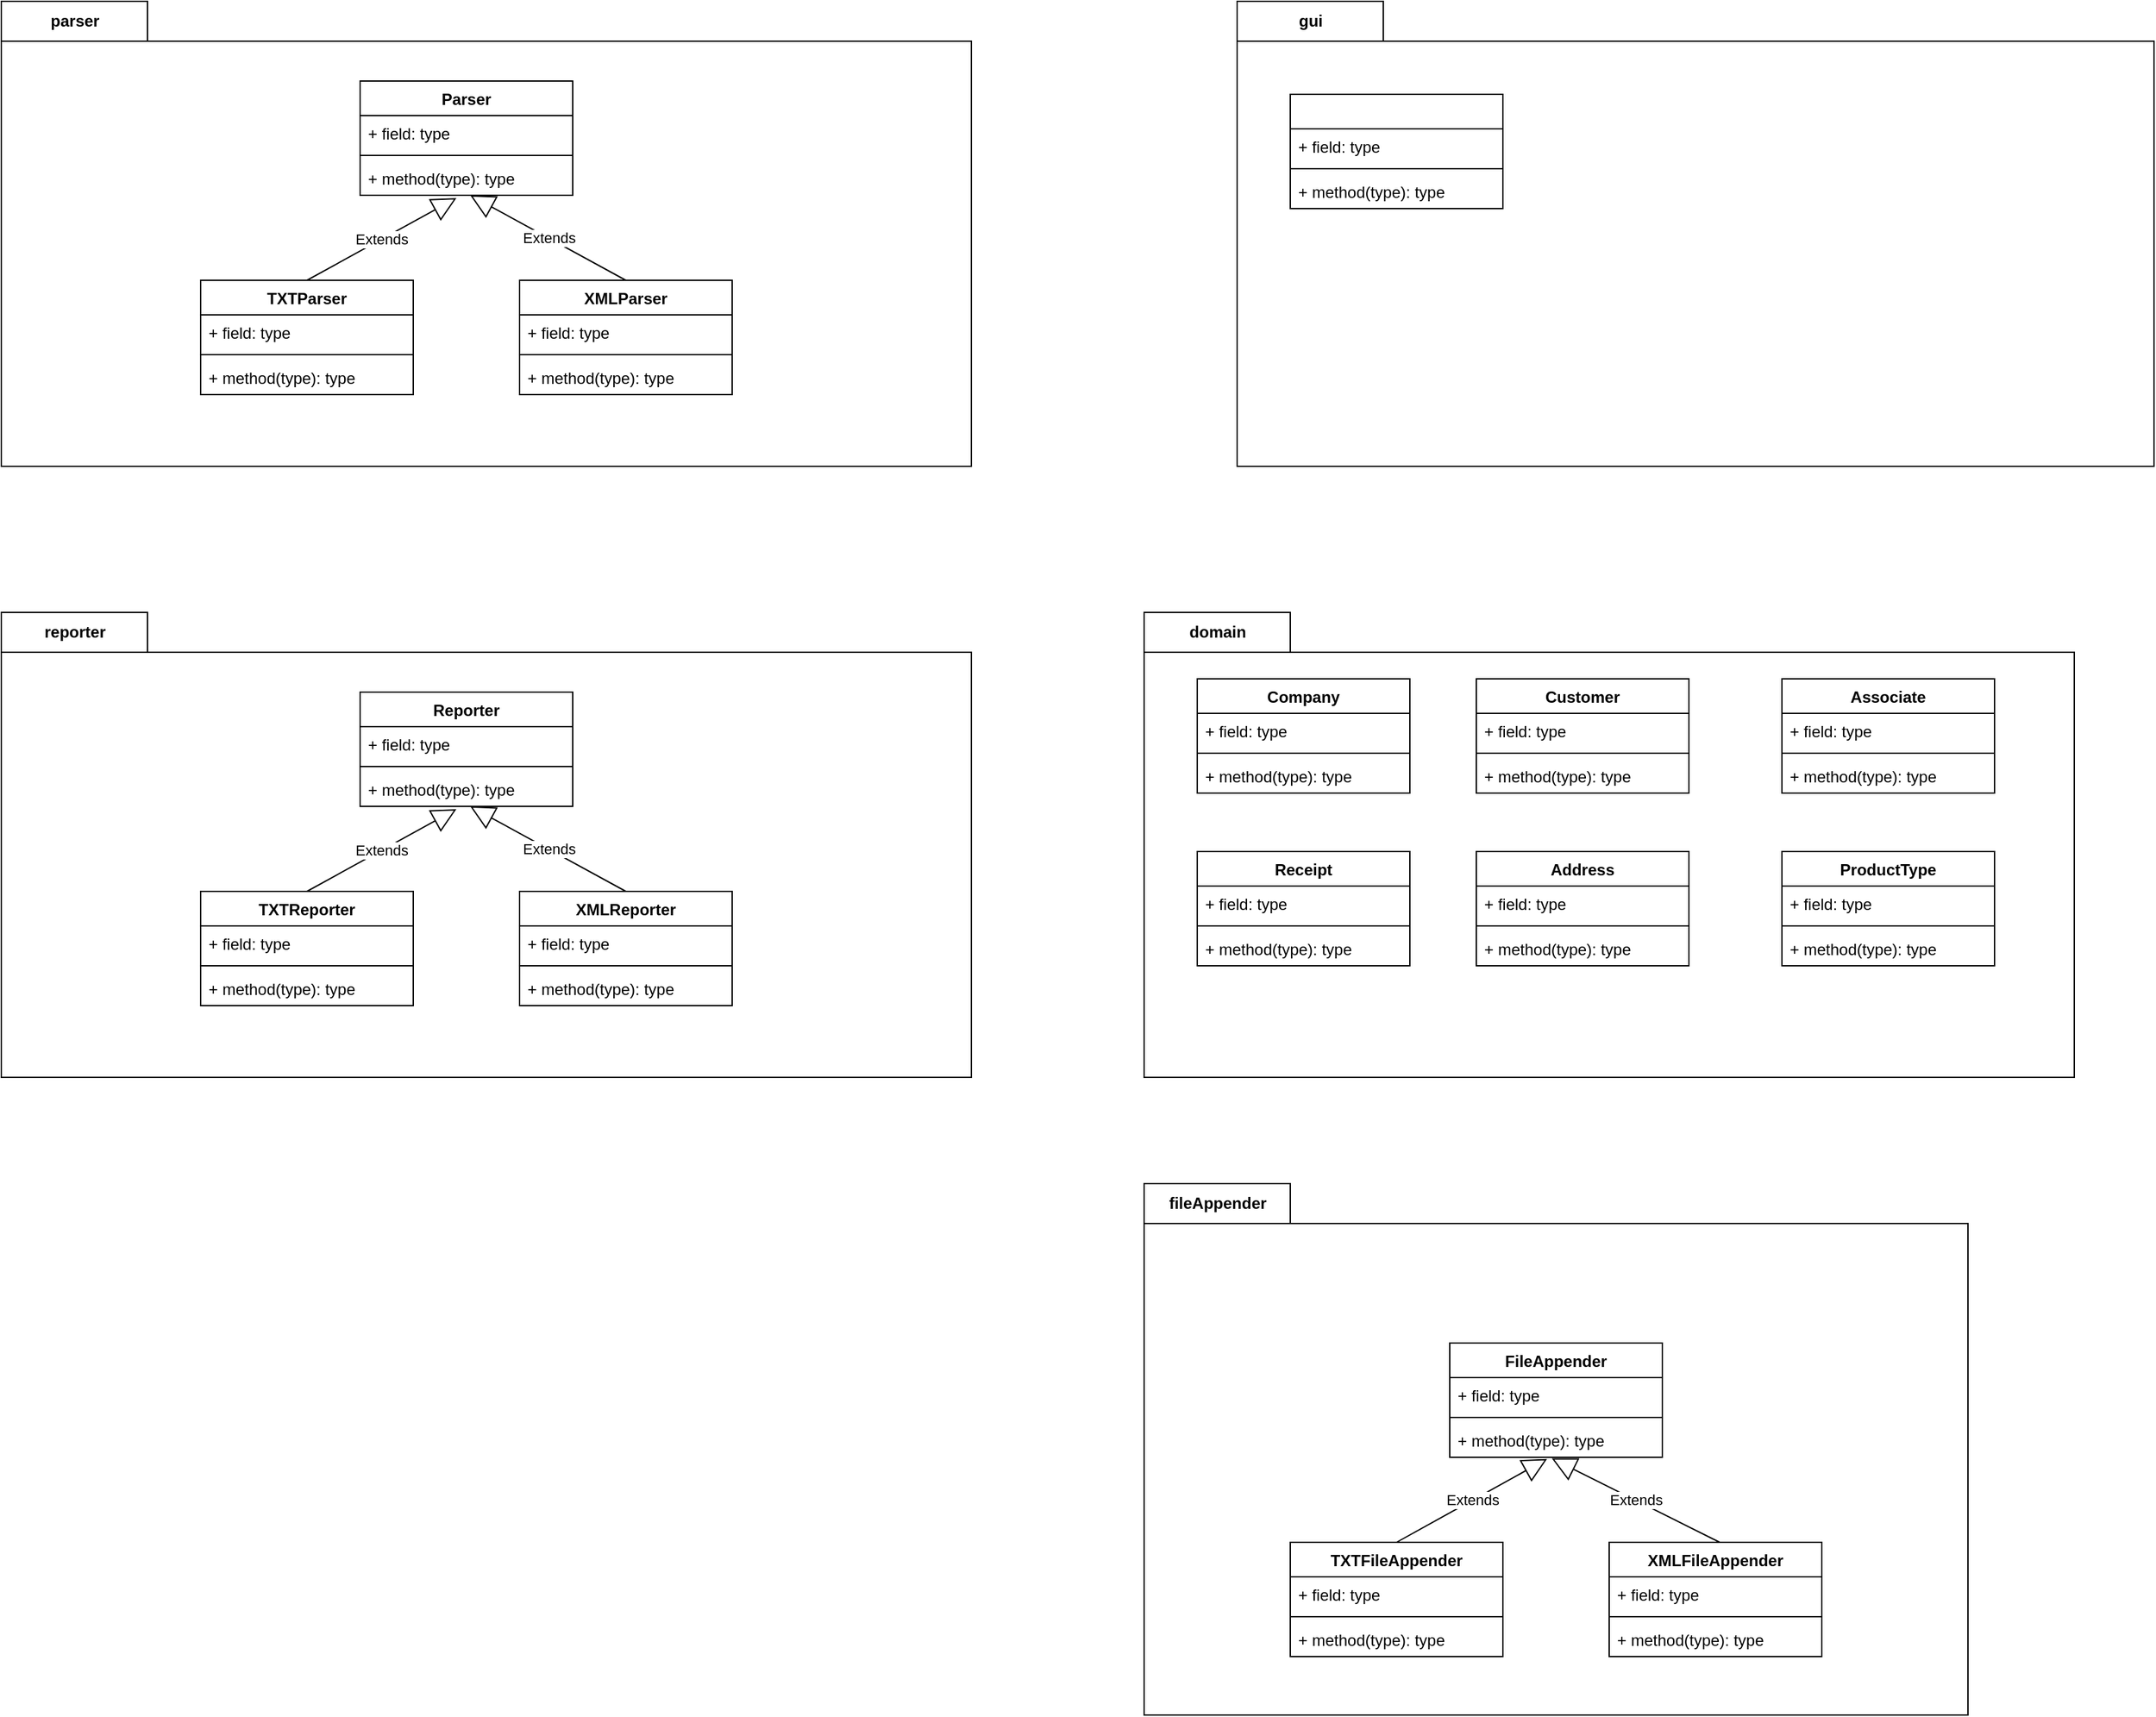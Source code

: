 <mxfile version="20.5.3" type="embed"><diagram id="az_EpOkHJ6Ip5lCJ_Po7" name="Page-1"><mxGraphModel dx="745" dy="403" grid="1" gridSize="10" guides="1" tooltips="1" connect="1" arrows="1" fold="1" page="1" pageScale="1" pageWidth="2000" pageHeight="2000" math="0" shadow="0"><root><mxCell id="0"/><mxCell id="1" parent="0"/><mxCell id="3" value="parser" style="shape=folder;fontStyle=1;tabWidth=110;tabHeight=30;tabPosition=left;html=1;boundedLbl=1;labelInHeader=1;container=1;collapsible=0;recursiveResize=0;" parent="1" vertex="1"><mxGeometry x="170" y="630" width="730" height="350" as="geometry"/></mxCell><mxCell id="5" value="Parser" style="swimlane;fontStyle=1;align=center;verticalAlign=top;childLayout=stackLayout;horizontal=1;startSize=26;horizontalStack=0;resizeParent=1;resizeParentMax=0;resizeLast=0;collapsible=1;marginBottom=0;" parent="3" vertex="1"><mxGeometry x="270" y="60" width="160" height="86" as="geometry"/></mxCell><mxCell id="6" value="+ field: type" style="text;strokeColor=none;fillColor=none;align=left;verticalAlign=top;spacingLeft=4;spacingRight=4;overflow=hidden;rotatable=0;points=[[0,0.5],[1,0.5]];portConstraint=eastwest;" parent="5" vertex="1"><mxGeometry y="26" width="160" height="26" as="geometry"/></mxCell><mxCell id="7" value="" style="line;strokeWidth=1;fillColor=none;align=left;verticalAlign=middle;spacingTop=-1;spacingLeft=3;spacingRight=3;rotatable=0;labelPosition=right;points=[];portConstraint=eastwest;strokeColor=inherit;" parent="5" vertex="1"><mxGeometry y="52" width="160" height="8" as="geometry"/></mxCell><mxCell id="8" value="+ method(type): type" style="text;strokeColor=none;fillColor=none;align=left;verticalAlign=top;spacingLeft=4;spacingRight=4;overflow=hidden;rotatable=0;points=[[0,0.5],[1,0.5]];portConstraint=eastwest;" parent="5" vertex="1"><mxGeometry y="60" width="160" height="26" as="geometry"/></mxCell><mxCell id="9" value="TXTParser" style="swimlane;fontStyle=1;align=center;verticalAlign=top;childLayout=stackLayout;horizontal=1;startSize=26;horizontalStack=0;resizeParent=1;resizeParentMax=0;resizeLast=0;collapsible=1;marginBottom=0;" parent="3" vertex="1"><mxGeometry x="150" y="210" width="160" height="86" as="geometry"/></mxCell><mxCell id="10" value="+ field: type" style="text;strokeColor=none;fillColor=none;align=left;verticalAlign=top;spacingLeft=4;spacingRight=4;overflow=hidden;rotatable=0;points=[[0,0.5],[1,0.5]];portConstraint=eastwest;" parent="9" vertex="1"><mxGeometry y="26" width="160" height="26" as="geometry"/></mxCell><mxCell id="11" value="" style="line;strokeWidth=1;fillColor=none;align=left;verticalAlign=middle;spacingTop=-1;spacingLeft=3;spacingRight=3;rotatable=0;labelPosition=right;points=[];portConstraint=eastwest;strokeColor=inherit;" parent="9" vertex="1"><mxGeometry y="52" width="160" height="8" as="geometry"/></mxCell><mxCell id="12" value="+ method(type): type" style="text;strokeColor=none;fillColor=none;align=left;verticalAlign=top;spacingLeft=4;spacingRight=4;overflow=hidden;rotatable=0;points=[[0,0.5],[1,0.5]];portConstraint=eastwest;" parent="9" vertex="1"><mxGeometry y="60" width="160" height="26" as="geometry"/></mxCell><mxCell id="13" value="XMLParser" style="swimlane;fontStyle=1;align=center;verticalAlign=top;childLayout=stackLayout;horizontal=1;startSize=26;horizontalStack=0;resizeParent=1;resizeParentMax=0;resizeLast=0;collapsible=1;marginBottom=0;" parent="3" vertex="1"><mxGeometry x="390" y="210" width="160" height="86" as="geometry"/></mxCell><mxCell id="14" value="+ field: type" style="text;strokeColor=none;fillColor=none;align=left;verticalAlign=top;spacingLeft=4;spacingRight=4;overflow=hidden;rotatable=0;points=[[0,0.5],[1,0.5]];portConstraint=eastwest;" parent="13" vertex="1"><mxGeometry y="26" width="160" height="26" as="geometry"/></mxCell><mxCell id="15" value="" style="line;strokeWidth=1;fillColor=none;align=left;verticalAlign=middle;spacingTop=-1;spacingLeft=3;spacingRight=3;rotatable=0;labelPosition=right;points=[];portConstraint=eastwest;strokeColor=inherit;" parent="13" vertex="1"><mxGeometry y="52" width="160" height="8" as="geometry"/></mxCell><mxCell id="16" value="+ method(type): type" style="text;strokeColor=none;fillColor=none;align=left;verticalAlign=top;spacingLeft=4;spacingRight=4;overflow=hidden;rotatable=0;points=[[0,0.5],[1,0.5]];portConstraint=eastwest;" parent="13" vertex="1"><mxGeometry y="60" width="160" height="26" as="geometry"/></mxCell><mxCell id="17" value="Extends" style="endArrow=block;endSize=16;endFill=0;html=1;exitX=0.5;exitY=0;exitDx=0;exitDy=0;entryX=0.453;entryY=1.08;entryDx=0;entryDy=0;entryPerimeter=0;" parent="3" source="9" target="8" edge="1"><mxGeometry width="160" relative="1" as="geometry"><mxPoint x="320" y="150" as="sourcePoint"/><mxPoint x="480" y="150" as="targetPoint"/></mxGeometry></mxCell><mxCell id="18" value="Extends" style="endArrow=block;endSize=16;endFill=0;html=1;exitX=0.5;exitY=0;exitDx=0;exitDy=0;entryX=0.518;entryY=1;entryDx=0;entryDy=0;entryPerimeter=0;" parent="3" source="13" target="8" edge="1"><mxGeometry width="160" relative="1" as="geometry"><mxPoint x="320" y="150" as="sourcePoint"/><mxPoint x="480" y="150" as="targetPoint"/></mxGeometry></mxCell><mxCell id="19" value="reporter" style="shape=folder;fontStyle=1;tabWidth=110;tabHeight=30;tabPosition=left;html=1;boundedLbl=1;labelInHeader=1;container=1;collapsible=0;recursiveResize=0;" parent="1" vertex="1"><mxGeometry x="170" y="1090" width="730" height="350" as="geometry"/></mxCell><mxCell id="20" value="Reporter" style="swimlane;fontStyle=1;align=center;verticalAlign=top;childLayout=stackLayout;horizontal=1;startSize=26;horizontalStack=0;resizeParent=1;resizeParentMax=0;resizeLast=0;collapsible=1;marginBottom=0;" parent="19" vertex="1"><mxGeometry x="270" y="60" width="160" height="86" as="geometry"/></mxCell><mxCell id="21" value="+ field: type" style="text;strokeColor=none;fillColor=none;align=left;verticalAlign=top;spacingLeft=4;spacingRight=4;overflow=hidden;rotatable=0;points=[[0,0.5],[1,0.5]];portConstraint=eastwest;" parent="20" vertex="1"><mxGeometry y="26" width="160" height="26" as="geometry"/></mxCell><mxCell id="22" value="" style="line;strokeWidth=1;fillColor=none;align=left;verticalAlign=middle;spacingTop=-1;spacingLeft=3;spacingRight=3;rotatable=0;labelPosition=right;points=[];portConstraint=eastwest;strokeColor=inherit;" parent="20" vertex="1"><mxGeometry y="52" width="160" height="8" as="geometry"/></mxCell><mxCell id="23" value="+ method(type): type" style="text;strokeColor=none;fillColor=none;align=left;verticalAlign=top;spacingLeft=4;spacingRight=4;overflow=hidden;rotatable=0;points=[[0,0.5],[1,0.5]];portConstraint=eastwest;" parent="20" vertex="1"><mxGeometry y="60" width="160" height="26" as="geometry"/></mxCell><mxCell id="24" value="TXTReporter" style="swimlane;fontStyle=1;align=center;verticalAlign=top;childLayout=stackLayout;horizontal=1;startSize=26;horizontalStack=0;resizeParent=1;resizeParentMax=0;resizeLast=0;collapsible=1;marginBottom=0;" parent="19" vertex="1"><mxGeometry x="150" y="210" width="160" height="86" as="geometry"/></mxCell><mxCell id="25" value="+ field: type" style="text;strokeColor=none;fillColor=none;align=left;verticalAlign=top;spacingLeft=4;spacingRight=4;overflow=hidden;rotatable=0;points=[[0,0.5],[1,0.5]];portConstraint=eastwest;" parent="24" vertex="1"><mxGeometry y="26" width="160" height="26" as="geometry"/></mxCell><mxCell id="26" value="" style="line;strokeWidth=1;fillColor=none;align=left;verticalAlign=middle;spacingTop=-1;spacingLeft=3;spacingRight=3;rotatable=0;labelPosition=right;points=[];portConstraint=eastwest;strokeColor=inherit;" parent="24" vertex="1"><mxGeometry y="52" width="160" height="8" as="geometry"/></mxCell><mxCell id="27" value="+ method(type): type" style="text;strokeColor=none;fillColor=none;align=left;verticalAlign=top;spacingLeft=4;spacingRight=4;overflow=hidden;rotatable=0;points=[[0,0.5],[1,0.5]];portConstraint=eastwest;" parent="24" vertex="1"><mxGeometry y="60" width="160" height="26" as="geometry"/></mxCell><mxCell id="28" value="XMLReporter" style="swimlane;fontStyle=1;align=center;verticalAlign=top;childLayout=stackLayout;horizontal=1;startSize=26;horizontalStack=0;resizeParent=1;resizeParentMax=0;resizeLast=0;collapsible=1;marginBottom=0;" parent="19" vertex="1"><mxGeometry x="390" y="210" width="160" height="86" as="geometry"/></mxCell><mxCell id="29" value="+ field: type" style="text;strokeColor=none;fillColor=none;align=left;verticalAlign=top;spacingLeft=4;spacingRight=4;overflow=hidden;rotatable=0;points=[[0,0.5],[1,0.5]];portConstraint=eastwest;" parent="28" vertex="1"><mxGeometry y="26" width="160" height="26" as="geometry"/></mxCell><mxCell id="30" value="" style="line;strokeWidth=1;fillColor=none;align=left;verticalAlign=middle;spacingTop=-1;spacingLeft=3;spacingRight=3;rotatable=0;labelPosition=right;points=[];portConstraint=eastwest;strokeColor=inherit;" parent="28" vertex="1"><mxGeometry y="52" width="160" height="8" as="geometry"/></mxCell><mxCell id="31" value="+ method(type): type" style="text;strokeColor=none;fillColor=none;align=left;verticalAlign=top;spacingLeft=4;spacingRight=4;overflow=hidden;rotatable=0;points=[[0,0.5],[1,0.5]];portConstraint=eastwest;" parent="28" vertex="1"><mxGeometry y="60" width="160" height="26" as="geometry"/></mxCell><mxCell id="32" value="Extends" style="endArrow=block;endSize=16;endFill=0;html=1;exitX=0.5;exitY=0;exitDx=0;exitDy=0;entryX=0.453;entryY=1.08;entryDx=0;entryDy=0;entryPerimeter=0;" parent="19" source="24" target="23" edge="1"><mxGeometry width="160" relative="1" as="geometry"><mxPoint x="320" y="150" as="sourcePoint"/><mxPoint x="480" y="150" as="targetPoint"/></mxGeometry></mxCell><mxCell id="33" value="Extends" style="endArrow=block;endSize=16;endFill=0;html=1;exitX=0.5;exitY=0;exitDx=0;exitDy=0;entryX=0.518;entryY=1;entryDx=0;entryDy=0;entryPerimeter=0;" parent="19" source="28" target="23" edge="1"><mxGeometry width="160" relative="1" as="geometry"><mxPoint x="320" y="150" as="sourcePoint"/><mxPoint x="480" y="150" as="targetPoint"/></mxGeometry></mxCell><mxCell id="34" value="gui" style="shape=folder;fontStyle=1;tabWidth=110;tabHeight=30;tabPosition=left;html=1;boundedLbl=1;labelInHeader=1;container=1;collapsible=0;recursiveResize=0;" parent="1" vertex="1"><mxGeometry x="1100" y="630" width="690" height="350" as="geometry"/></mxCell><mxCell id="36" value="" style="swimlane;fontStyle=1;align=center;verticalAlign=top;childLayout=stackLayout;horizontal=1;startSize=26;horizontalStack=0;resizeParent=1;resizeParentMax=0;resizeLast=0;collapsible=1;marginBottom=0;" parent="34" vertex="1"><mxGeometry x="40" y="70" width="160" height="86" as="geometry"/></mxCell><mxCell id="37" value="+ field: type" style="text;strokeColor=none;fillColor=none;align=left;verticalAlign=top;spacingLeft=4;spacingRight=4;overflow=hidden;rotatable=0;points=[[0,0.5],[1,0.5]];portConstraint=eastwest;" parent="36" vertex="1"><mxGeometry y="26" width="160" height="26" as="geometry"/></mxCell><mxCell id="38" value="" style="line;strokeWidth=1;fillColor=none;align=left;verticalAlign=middle;spacingTop=-1;spacingLeft=3;spacingRight=3;rotatable=0;labelPosition=right;points=[];portConstraint=eastwest;strokeColor=inherit;" parent="36" vertex="1"><mxGeometry y="52" width="160" height="8" as="geometry"/></mxCell><mxCell id="39" value="+ method(type): type" style="text;strokeColor=none;fillColor=none;align=left;verticalAlign=top;spacingLeft=4;spacingRight=4;overflow=hidden;rotatable=0;points=[[0,0.5],[1,0.5]];portConstraint=eastwest;" parent="36" vertex="1"><mxGeometry y="60" width="160" height="26" as="geometry"/></mxCell><mxCell id="40" value="domain" style="shape=folder;fontStyle=1;tabWidth=110;tabHeight=30;tabPosition=left;html=1;boundedLbl=1;labelInHeader=1;container=1;collapsible=0;recursiveResize=0;" parent="1" vertex="1"><mxGeometry x="1030" y="1090" width="700" height="350" as="geometry"/></mxCell><mxCell id="42" value="Company" style="swimlane;fontStyle=1;align=center;verticalAlign=top;childLayout=stackLayout;horizontal=1;startSize=26;horizontalStack=0;resizeParent=1;resizeParentMax=0;resizeLast=0;collapsible=1;marginBottom=0;" parent="40" vertex="1"><mxGeometry x="40" y="50" width="160" height="86" as="geometry"/></mxCell><mxCell id="43" value="+ field: type" style="text;strokeColor=none;fillColor=none;align=left;verticalAlign=top;spacingLeft=4;spacingRight=4;overflow=hidden;rotatable=0;points=[[0,0.5],[1,0.5]];portConstraint=eastwest;" parent="42" vertex="1"><mxGeometry y="26" width="160" height="26" as="geometry"/></mxCell><mxCell id="44" value="" style="line;strokeWidth=1;fillColor=none;align=left;verticalAlign=middle;spacingTop=-1;spacingLeft=3;spacingRight=3;rotatable=0;labelPosition=right;points=[];portConstraint=eastwest;strokeColor=inherit;" parent="42" vertex="1"><mxGeometry y="52" width="160" height="8" as="geometry"/></mxCell><mxCell id="45" value="+ method(type): type" style="text;strokeColor=none;fillColor=none;align=left;verticalAlign=top;spacingLeft=4;spacingRight=4;overflow=hidden;rotatable=0;points=[[0,0.5],[1,0.5]];portConstraint=eastwest;" parent="42" vertex="1"><mxGeometry y="60" width="160" height="26" as="geometry"/></mxCell><mxCell id="46" value="Customer" style="swimlane;fontStyle=1;align=center;verticalAlign=top;childLayout=stackLayout;horizontal=1;startSize=26;horizontalStack=0;resizeParent=1;resizeParentMax=0;resizeLast=0;collapsible=1;marginBottom=0;" parent="40" vertex="1"><mxGeometry x="250" y="50" width="160" height="86" as="geometry"/></mxCell><mxCell id="47" value="+ field: type" style="text;strokeColor=none;fillColor=none;align=left;verticalAlign=top;spacingLeft=4;spacingRight=4;overflow=hidden;rotatable=0;points=[[0,0.5],[1,0.5]];portConstraint=eastwest;" parent="46" vertex="1"><mxGeometry y="26" width="160" height="26" as="geometry"/></mxCell><mxCell id="48" value="" style="line;strokeWidth=1;fillColor=none;align=left;verticalAlign=middle;spacingTop=-1;spacingLeft=3;spacingRight=3;rotatable=0;labelPosition=right;points=[];portConstraint=eastwest;strokeColor=inherit;" parent="46" vertex="1"><mxGeometry y="52" width="160" height="8" as="geometry"/></mxCell><mxCell id="49" value="+ method(type): type" style="text;strokeColor=none;fillColor=none;align=left;verticalAlign=top;spacingLeft=4;spacingRight=4;overflow=hidden;rotatable=0;points=[[0,0.5],[1,0.5]];portConstraint=eastwest;" parent="46" vertex="1"><mxGeometry y="60" width="160" height="26" as="geometry"/></mxCell><mxCell id="50" value="Associate" style="swimlane;fontStyle=1;align=center;verticalAlign=top;childLayout=stackLayout;horizontal=1;startSize=26;horizontalStack=0;resizeParent=1;resizeParentMax=0;resizeLast=0;collapsible=1;marginBottom=0;" parent="40" vertex="1"><mxGeometry x="480" y="50" width="160" height="86" as="geometry"><mxRectangle x="480" y="50" width="70" height="30" as="alternateBounds"/></mxGeometry></mxCell><mxCell id="51" value="+ field: type" style="text;strokeColor=none;fillColor=none;align=left;verticalAlign=top;spacingLeft=4;spacingRight=4;overflow=hidden;rotatable=0;points=[[0,0.5],[1,0.5]];portConstraint=eastwest;" parent="50" vertex="1"><mxGeometry y="26" width="160" height="26" as="geometry"/></mxCell><mxCell id="52" value="" style="line;strokeWidth=1;fillColor=none;align=left;verticalAlign=middle;spacingTop=-1;spacingLeft=3;spacingRight=3;rotatable=0;labelPosition=right;points=[];portConstraint=eastwest;strokeColor=inherit;" parent="50" vertex="1"><mxGeometry y="52" width="160" height="8" as="geometry"/></mxCell><mxCell id="53" value="+ method(type): type" style="text;strokeColor=none;fillColor=none;align=left;verticalAlign=top;spacingLeft=4;spacingRight=4;overflow=hidden;rotatable=0;points=[[0,0.5],[1,0.5]];portConstraint=eastwest;" parent="50" vertex="1"><mxGeometry y="60" width="160" height="26" as="geometry"/></mxCell><mxCell id="54" value="Receipt" style="swimlane;fontStyle=1;align=center;verticalAlign=top;childLayout=stackLayout;horizontal=1;startSize=26;horizontalStack=0;resizeParent=1;resizeParentMax=0;resizeLast=0;collapsible=1;marginBottom=0;" parent="40" vertex="1"><mxGeometry x="40" y="180" width="160" height="86" as="geometry"/></mxCell><mxCell id="55" value="+ field: type" style="text;strokeColor=none;fillColor=none;align=left;verticalAlign=top;spacingLeft=4;spacingRight=4;overflow=hidden;rotatable=0;points=[[0,0.5],[1,0.5]];portConstraint=eastwest;" parent="54" vertex="1"><mxGeometry y="26" width="160" height="26" as="geometry"/></mxCell><mxCell id="56" value="" style="line;strokeWidth=1;fillColor=none;align=left;verticalAlign=middle;spacingTop=-1;spacingLeft=3;spacingRight=3;rotatable=0;labelPosition=right;points=[];portConstraint=eastwest;strokeColor=inherit;" parent="54" vertex="1"><mxGeometry y="52" width="160" height="8" as="geometry"/></mxCell><mxCell id="57" value="+ method(type): type" style="text;strokeColor=none;fillColor=none;align=left;verticalAlign=top;spacingLeft=4;spacingRight=4;overflow=hidden;rotatable=0;points=[[0,0.5],[1,0.5]];portConstraint=eastwest;" parent="54" vertex="1"><mxGeometry y="60" width="160" height="26" as="geometry"/></mxCell><mxCell id="58" value="Address&#10;" style="swimlane;fontStyle=1;align=center;verticalAlign=top;childLayout=stackLayout;horizontal=1;startSize=26;horizontalStack=0;resizeParent=1;resizeParentMax=0;resizeLast=0;collapsible=1;marginBottom=0;" parent="40" vertex="1"><mxGeometry x="250" y="180" width="160" height="86" as="geometry"/></mxCell><mxCell id="59" value="+ field: type" style="text;strokeColor=none;fillColor=none;align=left;verticalAlign=top;spacingLeft=4;spacingRight=4;overflow=hidden;rotatable=0;points=[[0,0.5],[1,0.5]];portConstraint=eastwest;" parent="58" vertex="1"><mxGeometry y="26" width="160" height="26" as="geometry"/></mxCell><mxCell id="60" value="" style="line;strokeWidth=1;fillColor=none;align=left;verticalAlign=middle;spacingTop=-1;spacingLeft=3;spacingRight=3;rotatable=0;labelPosition=right;points=[];portConstraint=eastwest;strokeColor=inherit;" parent="58" vertex="1"><mxGeometry y="52" width="160" height="8" as="geometry"/></mxCell><mxCell id="61" value="+ method(type): type" style="text;strokeColor=none;fillColor=none;align=left;verticalAlign=top;spacingLeft=4;spacingRight=4;overflow=hidden;rotatable=0;points=[[0,0.5],[1,0.5]];portConstraint=eastwest;" parent="58" vertex="1"><mxGeometry y="60" width="160" height="26" as="geometry"/></mxCell><mxCell id="62" value="ProductType" style="swimlane;fontStyle=1;align=center;verticalAlign=top;childLayout=stackLayout;horizontal=1;startSize=26;horizontalStack=0;resizeParent=1;resizeParentMax=0;resizeLast=0;collapsible=1;marginBottom=0;" parent="40" vertex="1"><mxGeometry x="480" y="180" width="160" height="86" as="geometry"/></mxCell><mxCell id="63" value="+ field: type" style="text;strokeColor=none;fillColor=none;align=left;verticalAlign=top;spacingLeft=4;spacingRight=4;overflow=hidden;rotatable=0;points=[[0,0.5],[1,0.5]];portConstraint=eastwest;" parent="62" vertex="1"><mxGeometry y="26" width="160" height="26" as="geometry"/></mxCell><mxCell id="64" value="" style="line;strokeWidth=1;fillColor=none;align=left;verticalAlign=middle;spacingTop=-1;spacingLeft=3;spacingRight=3;rotatable=0;labelPosition=right;points=[];portConstraint=eastwest;strokeColor=inherit;" parent="62" vertex="1"><mxGeometry y="52" width="160" height="8" as="geometry"/></mxCell><mxCell id="65" value="+ method(type): type" style="text;strokeColor=none;fillColor=none;align=left;verticalAlign=top;spacingLeft=4;spacingRight=4;overflow=hidden;rotatable=0;points=[[0,0.5],[1,0.5]];portConstraint=eastwest;" parent="62" vertex="1"><mxGeometry y="60" width="160" height="26" as="geometry"/></mxCell><mxCell id="66" value="fileAppender&lt;br&gt;" style="shape=folder;fontStyle=1;tabWidth=110;tabHeight=30;tabPosition=left;html=1;boundedLbl=1;labelInHeader=1;container=1;collapsible=0;recursiveResize=0;" vertex="1" parent="1"><mxGeometry x="1030" y="1520" width="620" height="400" as="geometry"/></mxCell><mxCell id="76" value="FileAppender" style="swimlane;fontStyle=1;align=center;verticalAlign=top;childLayout=stackLayout;horizontal=1;startSize=26;horizontalStack=0;resizeParent=1;resizeParentMax=0;resizeLast=0;collapsible=1;marginBottom=0;" vertex="1" parent="66"><mxGeometry x="230" y="120" width="160" height="86" as="geometry"/></mxCell><mxCell id="77" value="+ field: type" style="text;strokeColor=none;fillColor=none;align=left;verticalAlign=top;spacingLeft=4;spacingRight=4;overflow=hidden;rotatable=0;points=[[0,0.5],[1,0.5]];portConstraint=eastwest;" vertex="1" parent="76"><mxGeometry y="26" width="160" height="26" as="geometry"/></mxCell><mxCell id="78" value="" style="line;strokeWidth=1;fillColor=none;align=left;verticalAlign=middle;spacingTop=-1;spacingLeft=3;spacingRight=3;rotatable=0;labelPosition=right;points=[];portConstraint=eastwest;strokeColor=inherit;" vertex="1" parent="76"><mxGeometry y="52" width="160" height="8" as="geometry"/></mxCell><mxCell id="79" value="+ method(type): type" style="text;strokeColor=none;fillColor=none;align=left;verticalAlign=top;spacingLeft=4;spacingRight=4;overflow=hidden;rotatable=0;points=[[0,0.5],[1,0.5]];portConstraint=eastwest;" vertex="1" parent="76"><mxGeometry y="60" width="160" height="26" as="geometry"/></mxCell><mxCell id="80" value="TXTFileAppender" style="swimlane;fontStyle=1;align=center;verticalAlign=top;childLayout=stackLayout;horizontal=1;startSize=26;horizontalStack=0;resizeParent=1;resizeParentMax=0;resizeLast=0;collapsible=1;marginBottom=0;" vertex="1" parent="66"><mxGeometry x="110" y="270" width="160" height="86" as="geometry"/></mxCell><mxCell id="81" value="+ field: type" style="text;strokeColor=none;fillColor=none;align=left;verticalAlign=top;spacingLeft=4;spacingRight=4;overflow=hidden;rotatable=0;points=[[0,0.5],[1,0.5]];portConstraint=eastwest;" vertex="1" parent="80"><mxGeometry y="26" width="160" height="26" as="geometry"/></mxCell><mxCell id="82" value="" style="line;strokeWidth=1;fillColor=none;align=left;verticalAlign=middle;spacingTop=-1;spacingLeft=3;spacingRight=3;rotatable=0;labelPosition=right;points=[];portConstraint=eastwest;strokeColor=inherit;" vertex="1" parent="80"><mxGeometry y="52" width="160" height="8" as="geometry"/></mxCell><mxCell id="83" value="+ method(type): type" style="text;strokeColor=none;fillColor=none;align=left;verticalAlign=top;spacingLeft=4;spacingRight=4;overflow=hidden;rotatable=0;points=[[0,0.5],[1,0.5]];portConstraint=eastwest;" vertex="1" parent="80"><mxGeometry y="60" width="160" height="26" as="geometry"/></mxCell><mxCell id="84" value="XMLFileAppender" style="swimlane;fontStyle=1;align=center;verticalAlign=top;childLayout=stackLayout;horizontal=1;startSize=26;horizontalStack=0;resizeParent=1;resizeParentMax=0;resizeLast=0;collapsible=1;marginBottom=0;" vertex="1" parent="66"><mxGeometry x="350" y="270" width="160" height="86" as="geometry"/></mxCell><mxCell id="85" value="+ field: type" style="text;strokeColor=none;fillColor=none;align=left;verticalAlign=top;spacingLeft=4;spacingRight=4;overflow=hidden;rotatable=0;points=[[0,0.5],[1,0.5]];portConstraint=eastwest;" vertex="1" parent="84"><mxGeometry y="26" width="160" height="26" as="geometry"/></mxCell><mxCell id="86" value="" style="line;strokeWidth=1;fillColor=none;align=left;verticalAlign=middle;spacingTop=-1;spacingLeft=3;spacingRight=3;rotatable=0;labelPosition=right;points=[];portConstraint=eastwest;strokeColor=inherit;" vertex="1" parent="84"><mxGeometry y="52" width="160" height="8" as="geometry"/></mxCell><mxCell id="87" value="+ method(type): type" style="text;strokeColor=none;fillColor=none;align=left;verticalAlign=top;spacingLeft=4;spacingRight=4;overflow=hidden;rotatable=0;points=[[0,0.5],[1,0.5]];portConstraint=eastwest;" vertex="1" parent="84"><mxGeometry y="60" width="160" height="26" as="geometry"/></mxCell><mxCell id="88" value="Extends" style="endArrow=block;endSize=16;endFill=0;html=1;rounded=0;exitX=0.5;exitY=0;exitDx=0;exitDy=0;entryX=0.458;entryY=1.046;entryDx=0;entryDy=0;entryPerimeter=0;" edge="1" parent="66" source="80" target="79"><mxGeometry width="160" relative="1" as="geometry"><mxPoint x="300" y="180" as="sourcePoint"/><mxPoint x="460" y="180" as="targetPoint"/></mxGeometry></mxCell><mxCell id="89" value="Extends" style="endArrow=block;endSize=16;endFill=0;html=1;rounded=0;exitX=0.52;exitY=0;exitDx=0;exitDy=0;exitPerimeter=0;entryX=0.48;entryY=1.031;entryDx=0;entryDy=0;entryPerimeter=0;" edge="1" parent="66" source="84" target="79"><mxGeometry width="160" relative="1" as="geometry"><mxPoint x="300" y="180" as="sourcePoint"/><mxPoint x="460" y="180" as="targetPoint"/></mxGeometry></mxCell></root></mxGraphModel></diagram></mxfile>
